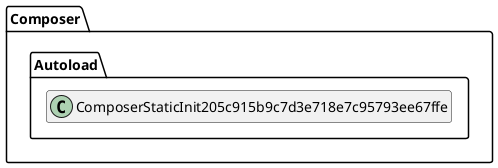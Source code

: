 @startuml
set namespaceSeparator \\
hide members
hide << alias >> circle

class Composer\\Autoload\\ComposerStaticInit205c915b9c7d3e718e7c95793ee67ffe
@enduml
